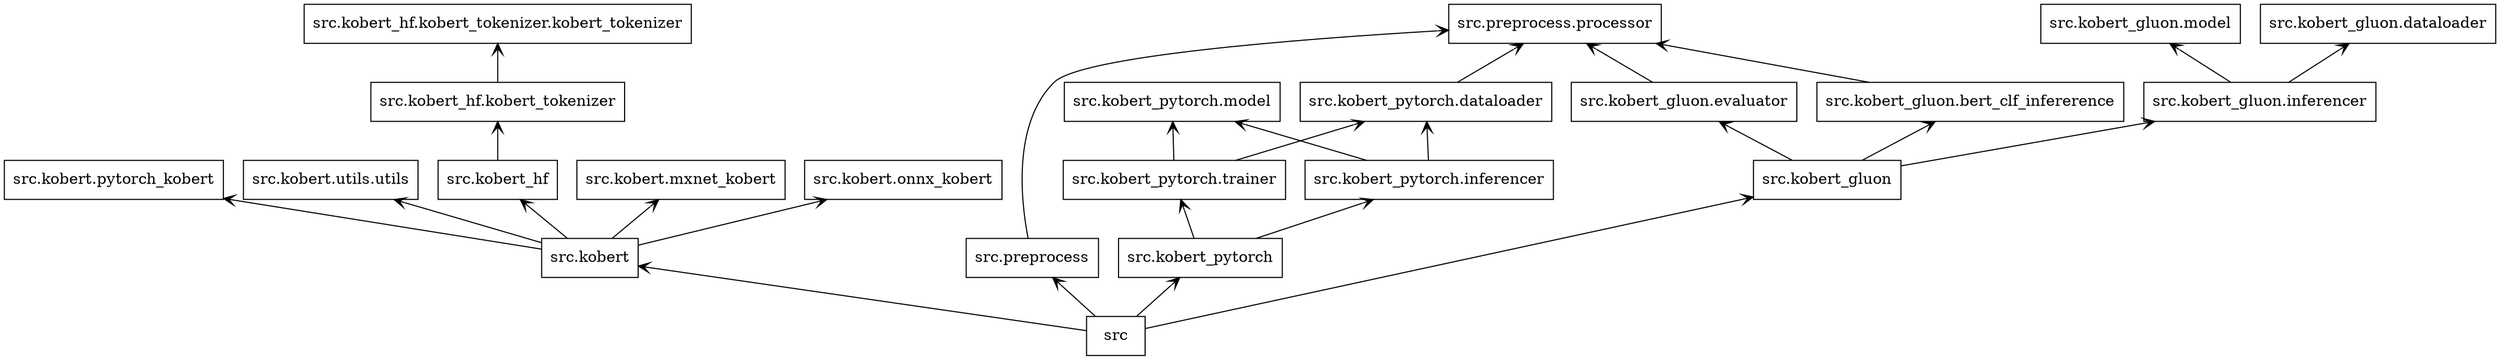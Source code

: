digraph "packages" {
charset="utf-8"
rankdir=BT
"0" [label="src", shape="box"];
"1" [label="src.kobert", shape="box"];
"2" [label="src.kobert.mxnet_kobert", shape="box"];
"3" [label="src.kobert.onnx_kobert", shape="box"];
"4" [label="src.kobert.pytorch_kobert", shape="box"];
"7" [label="src.kobert.utils.utils", shape="box"];
"8" [label="src.kobert_gluon", shape="box"];
"9" [label="src.kobert_gluon.bert_clf_infererence", shape="box"];
"10" [label="src.kobert_gluon.dataloader", shape="box"];
"11" [label="src.kobert_gluon.evaluator", shape="box"];
"12" [label="src.kobert_gluon.inferencer", shape="box"];
"13" [label="src.kobert_gluon.model", shape="box"];
"14" [label="src.kobert_hf", shape="box"];
"15" [label="src.kobert_hf.kobert_tokenizer", shape="box"];
"16" [label="src.kobert_hf.kobert_tokenizer.kobert_tokenizer", shape="box"];
"17" [label="src.kobert_pytorch", shape="box"];
"18" [label="src.kobert_pytorch.dataloader", shape="box"];
"19" [label="src.kobert_pytorch.inferencer", shape="box"];
"20" [label="src.kobert_pytorch.model", shape="box"];
"21" [label="src.kobert_pytorch.trainer", shape="box"];
"22" [label="src.preprocess", shape="box"];
"23" [label="src.preprocess.processor", shape="box"];
"0" -> "1" [arrowhead="open", arrowtail="none"];
"0" -> "8" [arrowhead="open", arrowtail="none"];
"0" -> "22" [arrowhead="open", arrowtail="none"];
"1" -> "2" [arrowhead="open", arrowtail="none"];
"1" -> "3" [arrowhead="open", arrowtail="none"];
"1" -> "4" [arrowhead="open", arrowtail="none"];
"1" -> "7" [arrowhead="open", arrowtail="none"];
"8" -> "9" [arrowhead="open", arrowtail="none"];
"8" -> "11" [arrowhead="open", arrowtail="none"];
"8" -> "12" [arrowhead="open", arrowtail="none"];
"9" -> "23" [arrowhead="open", arrowtail="none"];
"11" -> "23" [arrowhead="open", arrowtail="none"];
"12" -> "10" [arrowhead="open", arrowtail="none"];
"12" -> "13" [arrowhead="open", arrowtail="none"];
"15" -> "16" [arrowhead="open", arrowtail="none"];
"0" -> "17" [arrowhead="open", arrowtail="none"];
"17" -> "19" [arrowhead="open", arrowtail="none"];
"17" -> "21" [arrowhead="open", arrowtail="none"];
"19" -> "18" [arrowhead="open", arrowtail="none"];
"19" -> "20" [arrowhead="open", arrowtail="none"];
"21" -> "18" [arrowhead="open", arrowtail="none"];
"21" -> "20" [arrowhead="open", arrowtail="none"];
"22" -> "23" [arrowhead="open", arrowtail="none"];
"14" -> "15" [arrowhead="open", arrowtail="none"];
"1" -> "14" [arrowhead="open", arrowtail="none"];
"18" -> "23" [arrowhead="open", arrowtail="none"];
}